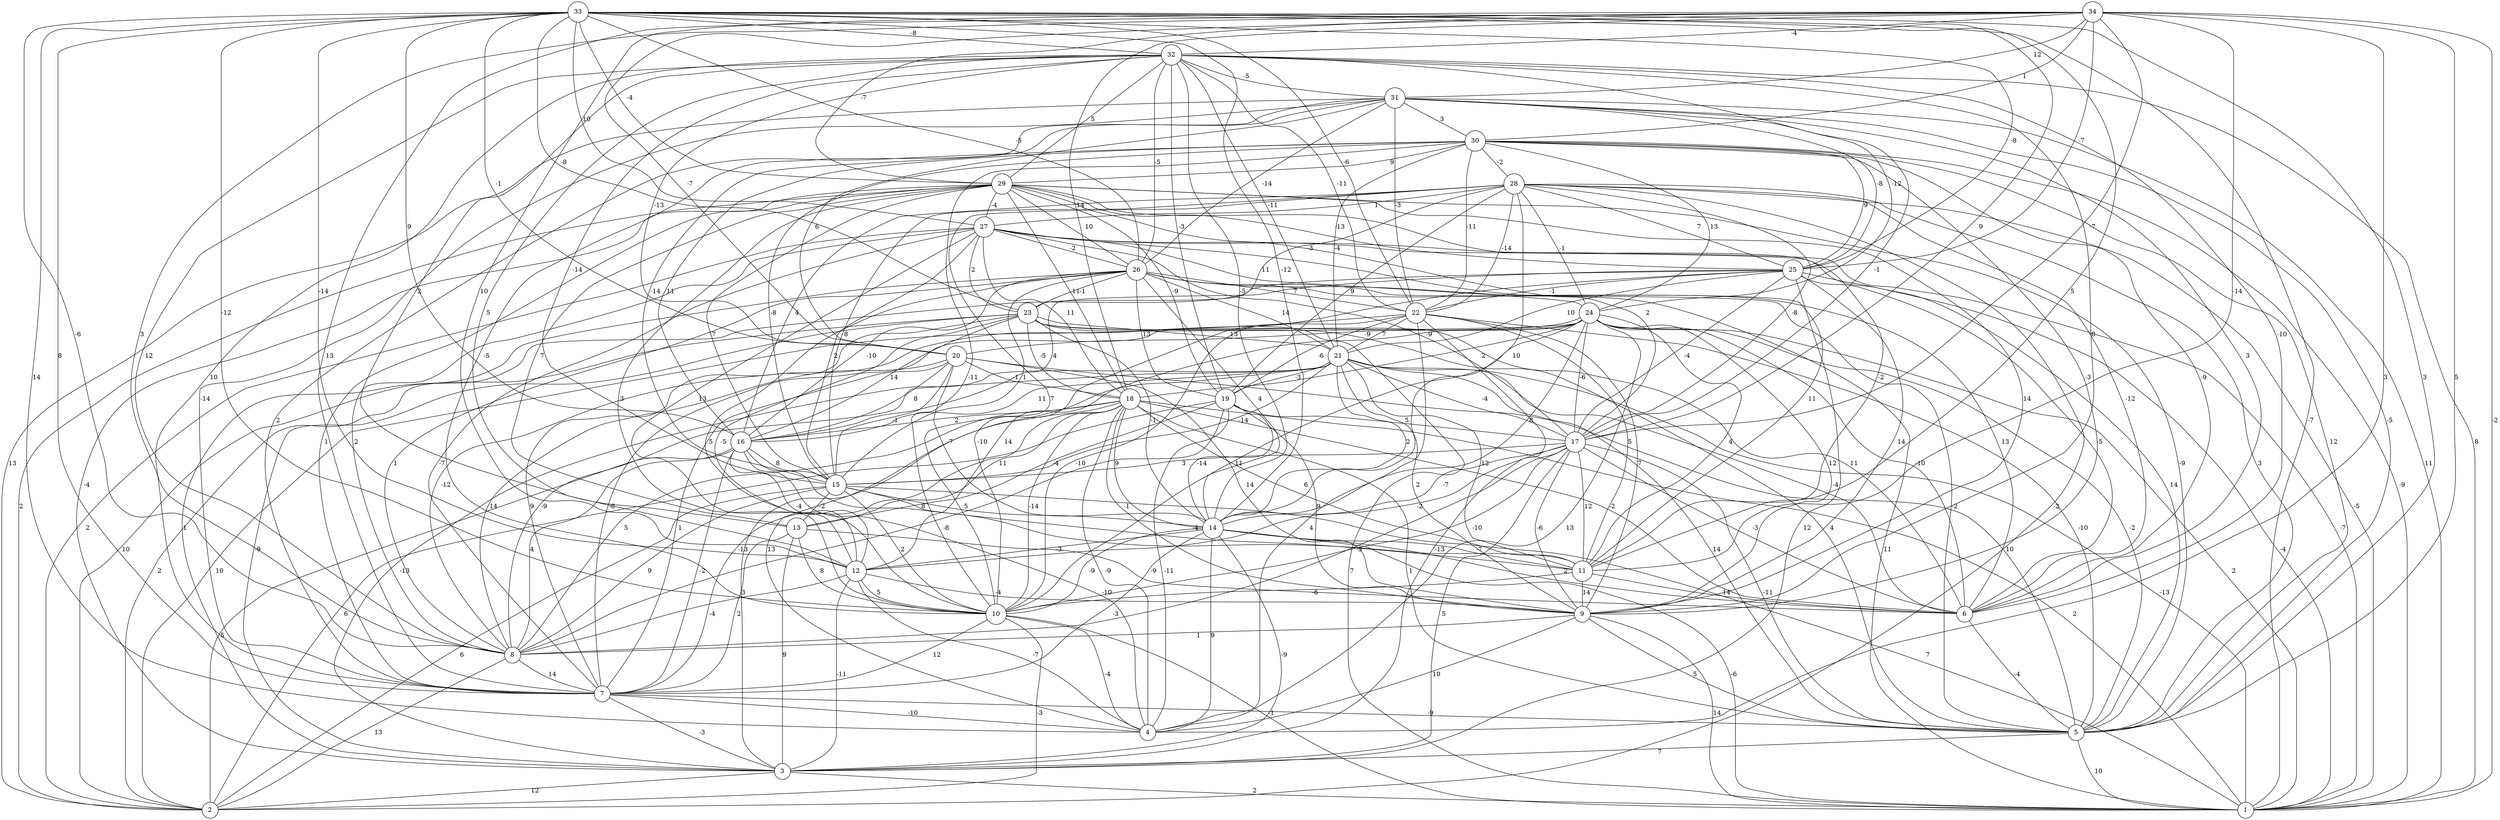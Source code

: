 graph { 
	 fontname="Helvetica,Arial,sans-serif" 
	 node [shape = circle]; 
	 34 -- 1 [label = "-2"];
	 34 -- 4 [label = "3"];
	 34 -- 5 [label = "5"];
	 34 -- 7 [label = "13"];
	 34 -- 8 [label = "3"];
	 34 -- 11 [label = "-14"];
	 34 -- 12 [label = "10"];
	 34 -- 17 [label = "-7"];
	 34 -- 18 [label = "14"];
	 34 -- 20 [label = "-7"];
	 34 -- 25 [label = "-7"];
	 34 -- 29 [label = "-7"];
	 34 -- 30 [label = "1"];
	 34 -- 31 [label = "12"];
	 34 -- 32 [label = "-4"];
	 33 -- 1 [label = "-7"];
	 33 -- 4 [label = "14"];
	 33 -- 5 [label = "3"];
	 33 -- 7 [label = "8"];
	 33 -- 8 [label = "-6"];
	 33 -- 10 [label = "-12"];
	 33 -- 11 [label = "5"];
	 33 -- 12 [label = "-14"];
	 33 -- 14 [label = "-12"];
	 33 -- 16 [label = "9"];
	 33 -- 17 [label = "9"];
	 33 -- 20 [label = "-1"];
	 33 -- 22 [label = "-6"];
	 33 -- 23 [label = "-8"];
	 33 -- 25 [label = "-8"];
	 33 -- 26 [label = "-5"];
	 33 -- 27 [label = "10"];
	 33 -- 29 [label = "-4"];
	 33 -- 32 [label = "-8"];
	 32 -- 1 [label = "8"];
	 32 -- 6 [label = "-10"];
	 32 -- 7 [label = "10"];
	 32 -- 8 [label = "12"];
	 32 -- 9 [label = "8"];
	 32 -- 12 [label = "5"];
	 32 -- 13 [label = "2"];
	 32 -- 14 [label = "-5"];
	 32 -- 15 [label = "-14"];
	 32 -- 19 [label = "-3"];
	 32 -- 20 [label = "-13"];
	 32 -- 21 [label = "-11"];
	 32 -- 22 [label = "-11"];
	 32 -- 24 [label = "-12"];
	 32 -- 26 [label = "-5"];
	 32 -- 29 [label = "5"];
	 32 -- 31 [label = "-5"];
	 31 -- 1 [label = "11"];
	 31 -- 2 [label = "13"];
	 31 -- 5 [label = "-5"];
	 31 -- 6 [label = "3"];
	 31 -- 7 [label = "-14"];
	 31 -- 10 [label = "-5"];
	 31 -- 15 [label = "-14"];
	 31 -- 17 [label = "-1"];
	 31 -- 20 [label = "6"];
	 31 -- 22 [label = "-3"];
	 31 -- 25 [label = "-8"];
	 31 -- 26 [label = "-14"];
	 31 -- 30 [label = "3"];
	 30 -- 1 [label = "-9"];
	 30 -- 5 [label = "12"];
	 30 -- 6 [label = "-9"];
	 30 -- 7 [label = "2"];
	 30 -- 9 [label = "-3"];
	 30 -- 10 [label = "-11"];
	 30 -- 15 [label = "-8"];
	 30 -- 16 [label = "11"];
	 30 -- 21 [label = "-4"];
	 30 -- 22 [label = "-11"];
	 30 -- 24 [label = "13"];
	 30 -- 25 [label = "9"];
	 30 -- 28 [label = "-2"];
	 30 -- 29 [label = "9"];
	 29 -- 2 [label = "2"];
	 29 -- 3 [label = "-4"];
	 29 -- 5 [label = "-9"];
	 29 -- 7 [label = "1"];
	 29 -- 9 [label = "14"];
	 29 -- 10 [label = "3"];
	 29 -- 11 [label = "-2"];
	 29 -- 13 [label = "7"];
	 29 -- 15 [label = "7"];
	 29 -- 17 [label = "2"];
	 29 -- 18 [label = "11"];
	 29 -- 19 [label = "-9"];
	 29 -- 25 [label = "-13"];
	 29 -- 26 [label = "10"];
	 29 -- 27 [label = "-4"];
	 28 -- 1 [label = "-5"];
	 28 -- 2 [label = "-2"];
	 28 -- 5 [label = "3"];
	 28 -- 6 [label = "-12"];
	 28 -- 10 [label = "7"];
	 28 -- 14 [label = "10"];
	 28 -- 15 [label = "8"];
	 28 -- 16 [label = "4"];
	 28 -- 17 [label = "-8"];
	 28 -- 19 [label = "9"];
	 28 -- 22 [label = "-14"];
	 28 -- 23 [label = "-3"];
	 28 -- 24 [label = "-1"];
	 28 -- 25 [label = "7"];
	 28 -- 27 [label = "1"];
	 27 -- 1 [label = "-7"];
	 27 -- 2 [label = "2"];
	 27 -- 5 [label = "14"];
	 27 -- 7 [label = "-7"];
	 27 -- 8 [label = "2"];
	 27 -- 11 [label = "11"];
	 27 -- 12 [label = "13"];
	 27 -- 15 [label = "2"];
	 27 -- 17 [label = "-9"];
	 27 -- 18 [label = "11"];
	 27 -- 23 [label = "2"];
	 27 -- 24 [label = "11"];
	 27 -- 26 [label = "-2"];
	 26 -- 1 [label = "11"];
	 26 -- 3 [label = "1"];
	 26 -- 5 [label = "-2"];
	 26 -- 6 [label = "13"];
	 26 -- 8 [label = "1"];
	 26 -- 10 [label = "5"];
	 26 -- 14 [label = "4"];
	 26 -- 15 [label = "1"];
	 26 -- 16 [label = "-10"];
	 26 -- 19 [label = "13"];
	 26 -- 21 [label = "14"];
	 26 -- 22 [label = "7"];
	 26 -- 23 [label = "-1"];
	 25 -- 1 [label = "-4"];
	 25 -- 2 [label = "10"];
	 25 -- 3 [label = "12"];
	 25 -- 6 [label = "-5"];
	 25 -- 9 [label = "14"];
	 25 -- 10 [label = "-10"];
	 25 -- 16 [label = "4"];
	 25 -- 17 [label = "-4"];
	 25 -- 21 [label = "10"];
	 25 -- 22 [label = "-1"];
	 24 -- 1 [label = "2"];
	 24 -- 2 [label = "10"];
	 24 -- 4 [label = "13"];
	 24 -- 5 [label = "-2"];
	 24 -- 6 [label = "-10"];
	 24 -- 7 [label = "-8"];
	 24 -- 9 [label = "12"];
	 24 -- 10 [label = "11"];
	 24 -- 11 [label = "4"];
	 24 -- 12 [label = "14"];
	 24 -- 14 [label = "8"];
	 24 -- 17 [label = "-6"];
	 24 -- 18 [label = "2"];
	 24 -- 20 [label = "-9"];
	 23 -- 1 [label = "7"];
	 23 -- 2 [label = "2"];
	 23 -- 3 [label = "-9"];
	 23 -- 5 [label = "4"];
	 23 -- 6 [label = "11"];
	 23 -- 7 [label = "9"];
	 23 -- 12 [label = "-5"];
	 23 -- 14 [label = "-1"];
	 23 -- 16 [label = "14"];
	 23 -- 18 [label = "-5"];
	 23 -- 21 [label = "13"];
	 22 -- 3 [label = "-13"];
	 22 -- 4 [label = "4"];
	 22 -- 5 [label = "-10"];
	 22 -- 8 [label = "-12"];
	 22 -- 9 [label = "7"];
	 22 -- 10 [label = "-10"];
	 22 -- 11 [label = "5"];
	 22 -- 19 [label = "-6"];
	 22 -- 21 [label = "7"];
	 21 -- 1 [label = "-13"];
	 21 -- 3 [label = "-13"];
	 21 -- 4 [label = "13"];
	 21 -- 5 [label = "14"];
	 21 -- 6 [label = "-4"];
	 21 -- 8 [label = "-9"];
	 21 -- 9 [label = "2"];
	 21 -- 11 [label = "12"];
	 21 -- 14 [label = "2"];
	 21 -- 15 [label = "-14"];
	 21 -- 16 [label = "11"];
	 21 -- 17 [label = "-4"];
	 21 -- 19 [label = "-3"];
	 20 -- 5 [label = "10"];
	 20 -- 7 [label = "1"];
	 20 -- 8 [label = "14"];
	 20 -- 9 [label = "14"];
	 20 -- 14 [label = "-7"];
	 20 -- 15 [label = "-1"];
	 20 -- 16 [label = "8"];
	 20 -- 18 [label = "-1"];
	 19 -- 2 [label = "6"];
	 19 -- 4 [label = "-11"];
	 19 -- 8 [label = "-8"];
	 19 -- 9 [label = "9"];
	 19 -- 13 [label = "-4"];
	 19 -- 14 [label = "-14"];
	 19 -- 17 [label = "5"];
	 18 -- 1 [label = "2"];
	 18 -- 3 [label = "3"];
	 18 -- 4 [label = "-9"];
	 18 -- 5 [label = "1"];
	 18 -- 6 [label = "-2"];
	 18 -- 7 [label = "-13"];
	 18 -- 8 [label = "5"];
	 18 -- 9 [label = "-1"];
	 18 -- 10 [label = "-14"];
	 18 -- 11 [label = "6"];
	 18 -- 13 [label = "11"];
	 18 -- 14 [label = "9"];
	 18 -- 16 [label = "2"];
	 17 -- 3 [label = "5"];
	 17 -- 5 [label = "-11"];
	 17 -- 6 [label = "-3"];
	 17 -- 8 [label = "-3"];
	 17 -- 9 [label = "-6"];
	 17 -- 10 [label = "-10"];
	 17 -- 11 [label = "12"];
	 17 -- 12 [label = "-2"];
	 17 -- 14 [label = "-7"];
	 17 -- 15 [label = "3"];
	 16 -- 2 [label = "5"];
	 16 -- 4 [label = "-10"];
	 16 -- 7 [label = "-2"];
	 16 -- 8 [label = "4"];
	 16 -- 11 [label = "8"];
	 16 -- 12 [label = "-4"];
	 16 -- 15 [label = "8"];
	 15 -- 1 [label = "7"];
	 15 -- 2 [label = "6"];
	 15 -- 8 [label = "9"];
	 15 -- 10 [label = "2"];
	 15 -- 11 [label = "-4"];
	 15 -- 13 [label = "-2"];
	 15 -- 14 [label = "5"];
	 14 -- 1 [label = "-6"];
	 14 -- 3 [label = "-9"];
	 14 -- 4 [label = "9"];
	 14 -- 6 [label = "2"];
	 14 -- 7 [label = "-3"];
	 14 -- 10 [label = "-9"];
	 14 -- 11 [label = "-7"];
	 14 -- 12 [label = "-3"];
	 13 -- 3 [label = "9"];
	 13 -- 6 [label = "-9"];
	 13 -- 7 [label = "2"];
	 13 -- 10 [label = "8"];
	 12 -- 3 [label = "-11"];
	 12 -- 4 [label = "-7"];
	 12 -- 8 [label = "-4"];
	 12 -- 9 [label = "-4"];
	 12 -- 10 [label = "5"];
	 11 -- 6 [label = "14"];
	 11 -- 9 [label = "14"];
	 11 -- 10 [label = "-6"];
	 10 -- 1 [label = "-1"];
	 10 -- 2 [label = "-3"];
	 10 -- 4 [label = "-4"];
	 10 -- 7 [label = "12"];
	 9 -- 1 [label = "14"];
	 9 -- 4 [label = "10"];
	 9 -- 5 [label = "5"];
	 9 -- 8 [label = "1"];
	 8 -- 2 [label = "13"];
	 8 -- 7 [label = "14"];
	 7 -- 3 [label = "-3"];
	 7 -- 4 [label = "-10"];
	 7 -- 5 [label = "-9"];
	 6 -- 5 [label = "-4"];
	 5 -- 1 [label = "10"];
	 5 -- 3 [label = "7"];
	 3 -- 1 [label = "2"];
	 3 -- 2 [label = "12"];
	 1;
	 2;
	 3;
	 4;
	 5;
	 6;
	 7;
	 8;
	 9;
	 10;
	 11;
	 12;
	 13;
	 14;
	 15;
	 16;
	 17;
	 18;
	 19;
	 20;
	 21;
	 22;
	 23;
	 24;
	 25;
	 26;
	 27;
	 28;
	 29;
	 30;
	 31;
	 32;
	 33;
	 34;
}
